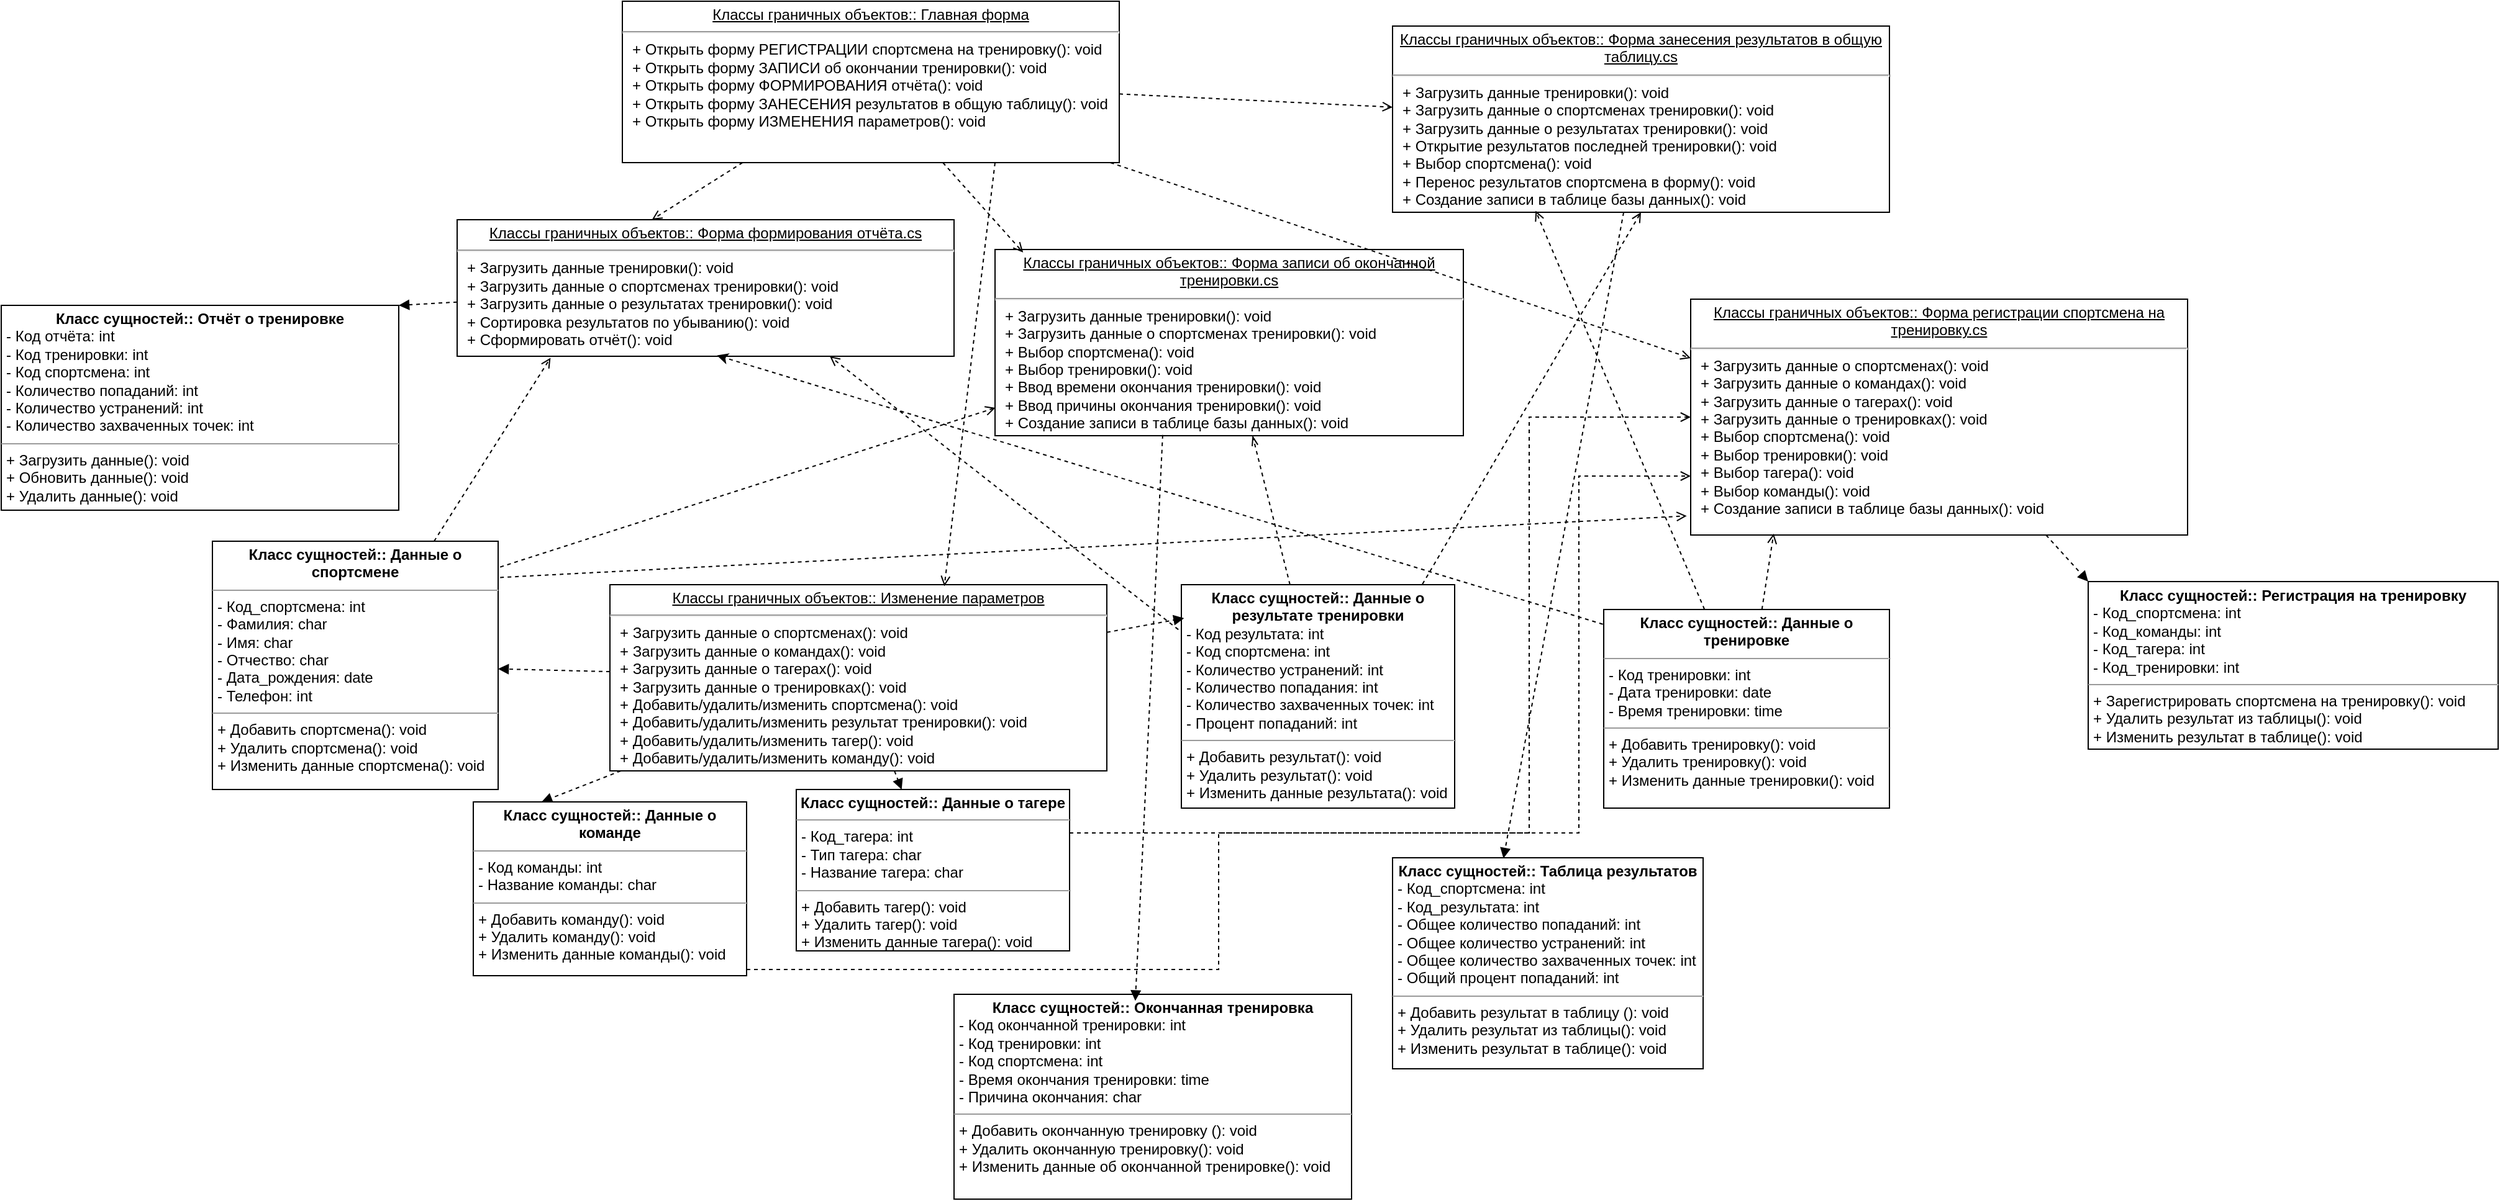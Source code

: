 <mxfile version="22.1.3" type="device">
  <diagram name="Страница — 1" id="Qu0wm0MgUiS_f0kj7Ct0">
    <mxGraphModel dx="1806" dy="1740" grid="1" gridSize="10" guides="1" tooltips="1" connect="1" arrows="1" fold="1" page="1" pageScale="1" pageWidth="827" pageHeight="1169" math="0" shadow="0">
      <root>
        <mxCell id="0" />
        <mxCell id="1" parent="0" />
        <mxCell id="6SgqG4V4tV7n62kS7OOO-2" style="rounded=0;orthogonalLoop=1;jettySize=auto;html=1;dashed=1;endArrow=open;endFill=0;" edge="1" parent="1" source="mhlp-eTYFJu1O5pDRAgd-3" target="mhlp-eTYFJu1O5pDRAgd-5">
          <mxGeometry relative="1" as="geometry" />
        </mxCell>
        <mxCell id="mhlp-eTYFJu1O5pDRAgd-3" value="&lt;p style=&quot;margin:0px;margin-top:4px;text-align:center;text-decoration:underline;&quot;&gt;Классы граничных объектов:: Главная форма&lt;br&gt;&lt;/p&gt;&lt;hr&gt;&lt;p style=&quot;margin:0px;margin-left:8px;&quot;&gt;+ Открыть форму РЕГИСТРАЦИИ спортсмена на тренировку(): void&lt;br&gt;+ Открыть форму ЗАПИСИ об окончании тренировки(): void&lt;br&gt;+ Открыть форму ФОРМИРОВАНИЯ отчёта(): void&lt;br&gt;&lt;/p&gt;&lt;p style=&quot;margin:0px;margin-left:8px;&quot;&gt;+ Открыть форму ЗАНЕСЕНИЯ результатов в общую таблицу(): void&lt;br&gt;&lt;/p&gt;&lt;p style=&quot;margin:0px;margin-left:8px;&quot;&gt;+ Открыть форму ИЗМЕНЕНИЯ параметров(): void&lt;br&gt;&lt;/p&gt;" style="verticalAlign=top;align=left;overflow=fill;fontSize=12;fontFamily=Helvetica;html=1;whiteSpace=wrap;" parent="1" vertex="1">
          <mxGeometry x="-280" y="-730" width="400" height="130" as="geometry" />
        </mxCell>
        <mxCell id="6SgqG4V4tV7n62kS7OOO-12" style="rounded=0;orthogonalLoop=1;jettySize=auto;html=1;entryX=1;entryY=0;entryDx=0;entryDy=0;endArrow=block;endFill=1;dashed=1;" edge="1" parent="1" source="mhlp-eTYFJu1O5pDRAgd-4" target="6SgqG4V4tV7n62kS7OOO-11">
          <mxGeometry relative="1" as="geometry" />
        </mxCell>
        <mxCell id="mhlp-eTYFJu1O5pDRAgd-4" value="&lt;p style=&quot;margin:0px;margin-top:4px;text-align:center;text-decoration:underline;&quot;&gt;Классы граничных объектов:: Форма формирования отчёта.cs&lt;br&gt;&lt;/p&gt;&lt;hr&gt;&lt;p style=&quot;margin:0px;margin-left:8px;&quot;&gt;+ Загрузить данные тренировки(): void&lt;br&gt;+ Загрузить данные о спортсменах тренировки(): void&lt;br&gt;+ Загрузить данные о результатах тренировки(): void&lt;br&gt;&lt;/p&gt;&lt;p style=&quot;margin:0px;margin-left:8px;&quot;&gt;+ Сортировка результатов по убыванию(): void&lt;br&gt;&lt;/p&gt;&lt;p style=&quot;margin:0px;margin-left:8px;&quot;&gt;+ Сформировать отчёт(): void&lt;br&gt;&lt;/p&gt;" style="verticalAlign=top;align=left;overflow=fill;fontSize=12;fontFamily=Helvetica;html=1;whiteSpace=wrap;" parent="1" vertex="1">
          <mxGeometry x="-413" y="-554" width="400" height="110" as="geometry" />
        </mxCell>
        <mxCell id="mhlp-eTYFJu1O5pDRAgd-5" value="&lt;p style=&quot;margin:0px;margin-top:4px;text-align:center;text-decoration:underline;&quot;&gt;Классы граничных объектов:: Форма занесения результатов в общую таблицу.cs&lt;br&gt;&lt;/p&gt;&lt;hr&gt;&lt;p style=&quot;margin:0px;margin-left:8px;&quot;&gt;+ Загрузить данные тренировки(): void&lt;br&gt;+ Загрузить данные о спортсменах тренировки(): void&lt;br&gt;+ Загрузить данные о результатах тренировки(): void&lt;br&gt;&lt;/p&gt;&lt;p style=&quot;margin:0px;margin-left:8px;&quot;&gt;+ Открытие результатов последней тренировки(): void&lt;/p&gt;&lt;p style=&quot;margin:0px;margin-left:8px;&quot;&gt;+ Выбор спортсмена(): void&lt;/p&gt;&lt;p style=&quot;margin:0px;margin-left:8px;&quot;&gt;+ Перенос результатов спортсмена в форму(): void&lt;br&gt;&lt;/p&gt;&lt;p style=&quot;margin:0px;margin-left:8px;&quot;&gt;+ Создание записи в таблице базы данных(): void&lt;br&gt;&lt;/p&gt;" style="verticalAlign=top;align=left;overflow=fill;fontSize=12;fontFamily=Helvetica;html=1;whiteSpace=wrap;" parent="1" vertex="1">
          <mxGeometry x="340" y="-710" width="400" height="150" as="geometry" />
        </mxCell>
        <mxCell id="mhlp-eTYFJu1O5pDRAgd-7" value="&lt;p style=&quot;margin:0px;margin-top:4px;text-align:center;text-decoration:underline;&quot;&gt;Классы граничных объектов:: Форма записи об окончанной тренировки.cs&lt;br&gt;&lt;/p&gt;&lt;hr&gt;&lt;p style=&quot;margin:0px;margin-left:8px;&quot;&gt;+ Загрузить данные тренировки(): void&lt;br&gt;+ Загрузить данные о спортсменах тренировки(): void&lt;br&gt;&lt;/p&gt;&lt;p style=&quot;margin:0px;margin-left:8px;&quot;&gt;+ Выбор спортсмена(): void&lt;br&gt;&lt;/p&gt;&lt;p style=&quot;margin:0px;margin-left:8px;&quot;&gt;+ Выбор тренировки(): void&lt;/p&gt;&lt;p style=&quot;margin:0px;margin-left:8px;&quot;&gt;+ Ввод времени окончания тренировки(): void&lt;br&gt;&lt;/p&gt;&lt;p style=&quot;margin:0px;margin-left:8px;&quot;&gt;+ Ввод причины окончания тренировки(): void&lt;/p&gt;&lt;p style=&quot;margin:0px;margin-left:8px;&quot;&gt;+ Создание записи в таблице базы данных(): void&lt;br&gt;&lt;/p&gt;" style="verticalAlign=top;align=left;overflow=fill;fontSize=12;fontFamily=Helvetica;html=1;whiteSpace=wrap;" parent="1" vertex="1">
          <mxGeometry x="20" y="-530" width="377" height="150" as="geometry" />
        </mxCell>
        <mxCell id="6SgqG4V4tV7n62kS7OOO-23" style="rounded=0;orthogonalLoop=1;jettySize=auto;html=1;entryX=0;entryY=0;entryDx=0;entryDy=0;dashed=1;endArrow=block;endFill=1;" edge="1" parent="1" source="mhlp-eTYFJu1O5pDRAgd-8" target="wVeZF8HDo8xXXgALJRHr-1">
          <mxGeometry relative="1" as="geometry" />
        </mxCell>
        <mxCell id="mhlp-eTYFJu1O5pDRAgd-8" value="&lt;p style=&quot;margin:0px;margin-top:4px;text-align:center;text-decoration:underline;&quot;&gt;Классы граничных объектов:: Форма регистрации спортсмена на тренировку.cs&lt;br&gt;&lt;/p&gt;&lt;hr&gt;&lt;p style=&quot;margin:0px;margin-left:8px;&quot;&gt;+ Загрузить данные о спортсменах(): void&lt;br&gt;+ Загрузить данные о командах(): void&lt;br&gt;+ Загрузить данные о тагерах(): void&lt;br&gt;&lt;/p&gt;&lt;p style=&quot;margin:0px;margin-left:8px;&quot;&gt;+ Загрузить данные о тренировках(): void&lt;br&gt;&lt;/p&gt;&lt;p style=&quot;margin:0px;margin-left:8px;&quot;&gt;+ Выбор спортсмена(): void&lt;br&gt;&lt;/p&gt;&lt;p style=&quot;margin:0px;margin-left:8px;&quot;&gt;+ Выбор тренировки(): void&lt;/p&gt;&lt;p style=&quot;margin:0px;margin-left:8px;&quot;&gt;+ Выбор тагера(): void&lt;br&gt;&lt;/p&gt;&lt;p style=&quot;margin:0px;margin-left:8px;&quot;&gt;+ Выбор команды(): void&lt;br&gt;&lt;/p&gt;&lt;p style=&quot;margin:0px;margin-left:8px;&quot;&gt;&lt;span style=&quot;background-color: initial;&quot;&gt;+ Создание записи в таблице базы данных(): void&lt;/span&gt;&lt;br&gt;&lt;/p&gt;" style="verticalAlign=top;align=left;overflow=fill;fontSize=12;fontFamily=Helvetica;html=1;whiteSpace=wrap;" parent="1" vertex="1">
          <mxGeometry x="580" y="-490" width="400" height="190" as="geometry" />
        </mxCell>
        <mxCell id="6SgqG4V4tV7n62kS7OOO-7" style="rounded=0;orthogonalLoop=1;jettySize=auto;html=1;endArrow=block;endFill=1;fillColor=#f5f5f5;strokeColor=#000000;dashed=1;" edge="1" parent="1" source="mhlp-eTYFJu1O5pDRAgd-9" target="mhlp-eTYFJu1O5pDRAgd-10">
          <mxGeometry relative="1" as="geometry" />
        </mxCell>
        <mxCell id="6SgqG4V4tV7n62kS7OOO-8" style="rounded=0;orthogonalLoop=1;jettySize=auto;html=1;entryX=0.25;entryY=0;entryDx=0;entryDy=0;endArrow=block;endFill=1;dashed=1;" edge="1" parent="1" source="mhlp-eTYFJu1O5pDRAgd-9" target="mhlp-eTYFJu1O5pDRAgd-13">
          <mxGeometry relative="1" as="geometry" />
        </mxCell>
        <mxCell id="6SgqG4V4tV7n62kS7OOO-9" style="rounded=0;orthogonalLoop=1;jettySize=auto;html=1;endArrow=block;endFill=1;dashed=1;" edge="1" parent="1" source="mhlp-eTYFJu1O5pDRAgd-9" target="mhlp-eTYFJu1O5pDRAgd-12">
          <mxGeometry relative="1" as="geometry" />
        </mxCell>
        <mxCell id="mhlp-eTYFJu1O5pDRAgd-9" value="&lt;p style=&quot;margin:0px;margin-top:4px;text-align:center;text-decoration:underline;&quot;&gt;Классы граничных объектов:: Изменение параметров&lt;br&gt;&lt;/p&gt;&lt;hr&gt;&lt;p style=&quot;margin:0px;margin-left:8px;&quot;&gt;+ Загрузить данные о спортсменах(): void&lt;br&gt;+ Загрузить данные о командах(): void&lt;br&gt;+ Загрузить данные о тагерах(): void&lt;br&gt;&lt;/p&gt;&lt;p style=&quot;margin:0px;margin-left:8px;&quot;&gt;+ Загрузить данные о тренировках(): void&lt;br&gt;&lt;/p&gt;&lt;p style=&quot;margin:0px;margin-left:8px;&quot;&gt;+ Добавить/удалить/изменить спортсмена(): void&lt;br&gt;&lt;/p&gt;&lt;p style=&quot;margin:0px;margin-left:8px;&quot;&gt;+ Добавить/удалить/изменить результат тренировки(): void&lt;/p&gt;&lt;p style=&quot;margin:0px;margin-left:8px;&quot;&gt;+ Добавить/удалить/изменить тагер(): void&lt;br&gt;&lt;/p&gt;&lt;p style=&quot;margin:0px;margin-left:8px;&quot;&gt;+&amp;nbsp;Добавить/удалить/изменить команду(): void&lt;/p&gt;" style="verticalAlign=top;align=left;overflow=fill;fontSize=12;fontFamily=Helvetica;html=1;whiteSpace=wrap;" parent="1" vertex="1">
          <mxGeometry x="-290" y="-260" width="400" height="150" as="geometry" />
        </mxCell>
        <mxCell id="mhlp-eTYFJu1O5pDRAgd-10" value="&lt;p style=&quot;margin:0px;margin-top:4px;text-align:center;&quot;&gt;&lt;b&gt;Класс сущностей:: Данные о спортсмене&lt;/b&gt;&lt;/p&gt;&lt;hr size=&quot;1&quot;&gt;&lt;p style=&quot;margin:0px;margin-left:4px;&quot;&gt;- Код_спортсмена: int&lt;br&gt;- Фамилия: char&lt;/p&gt;&lt;p style=&quot;margin:0px;margin-left:4px;&quot;&gt;- Имя: char&lt;/p&gt;&lt;p style=&quot;margin:0px;margin-left:4px;&quot;&gt;- Отчество: char&lt;/p&gt;&lt;p style=&quot;margin:0px;margin-left:4px;&quot;&gt;- Дата_рождения: date&lt;/p&gt;&lt;p style=&quot;margin:0px;margin-left:4px;&quot;&gt;- Телефон: int&lt;/p&gt;&lt;hr size=&quot;1&quot;&gt;&lt;p style=&quot;margin:0px;margin-left:4px;&quot;&gt;+ Добавить спортсмена(): void&lt;br&gt;+ Удалить спортсмена(): void&lt;br&gt;&lt;/p&gt;&lt;p style=&quot;margin:0px;margin-left:4px;&quot;&gt;+ Изменить данные спортсмена(): void&lt;br&gt;&lt;/p&gt;" style="verticalAlign=top;align=left;overflow=fill;fontSize=12;fontFamily=Helvetica;html=1;whiteSpace=wrap;" parent="1" vertex="1">
          <mxGeometry x="-610" y="-295" width="230" height="200" as="geometry" />
        </mxCell>
        <mxCell id="mhlp-eTYFJu1O5pDRAgd-11" value="&lt;p style=&quot;margin:0px;margin-top:4px;text-align:center;&quot;&gt;&lt;b&gt;Класс сущностей:: Данные о тренировке&lt;/b&gt;&lt;/p&gt;&lt;hr size=&quot;1&quot;&gt;&lt;p style=&quot;margin:0px;margin-left:4px;&quot;&gt;- Код тренировки: int&lt;br&gt;- Дата тренировки: date&lt;/p&gt;&lt;p style=&quot;margin:0px;margin-left:4px;&quot;&gt;- Время тренировки: time&lt;/p&gt;&lt;hr size=&quot;1&quot;&gt;&lt;p style=&quot;margin:0px;margin-left:4px;&quot;&gt;+ Добавить тренировку(): void&lt;br&gt;+ Удалить тренировку(): void&lt;br&gt;&lt;/p&gt;&lt;p style=&quot;margin:0px;margin-left:4px;&quot;&gt;+ Изменить данные тренировки(): void&lt;br&gt;&lt;/p&gt;" style="verticalAlign=top;align=left;overflow=fill;fontSize=12;fontFamily=Helvetica;html=1;whiteSpace=wrap;" parent="1" vertex="1">
          <mxGeometry x="510" y="-240" width="230" height="160" as="geometry" />
        </mxCell>
        <mxCell id="6SgqG4V4tV7n62kS7OOO-26" style="edgeStyle=orthogonalEdgeStyle;rounded=0;orthogonalLoop=1;jettySize=auto;html=1;entryX=0;entryY=0.75;entryDx=0;entryDy=0;dashed=1;endArrow=open;endFill=0;" edge="1" parent="1" source="mhlp-eTYFJu1O5pDRAgd-12" target="mhlp-eTYFJu1O5pDRAgd-8">
          <mxGeometry relative="1" as="geometry">
            <Array as="points">
              <mxPoint x="490" y="-60" />
              <mxPoint x="490" y="-348" />
            </Array>
          </mxGeometry>
        </mxCell>
        <mxCell id="mhlp-eTYFJu1O5pDRAgd-12" value="&lt;p style=&quot;margin:0px;margin-top:4px;text-align:center;&quot;&gt;&lt;b&gt;Класс сущностей:: Данные о тагере&lt;/b&gt;&lt;/p&gt;&lt;hr size=&quot;1&quot;&gt;&lt;p style=&quot;margin:0px;margin-left:4px;&quot;&gt;- Код_тагера: int&lt;br&gt;- Тип тагера: char&lt;/p&gt;&lt;p style=&quot;margin:0px;margin-left:4px;&quot;&gt;- Название тагера: char&lt;/p&gt;&lt;hr size=&quot;1&quot;&gt;&lt;p style=&quot;margin:0px;margin-left:4px;&quot;&gt;+ Добавить тагер(): void&lt;br&gt;+ Удалить тагер(): void&lt;br&gt;&lt;/p&gt;&lt;p style=&quot;margin:0px;margin-left:4px;&quot;&gt;+ Изменить данные тагера(): void&lt;br&gt;&lt;/p&gt;" style="verticalAlign=top;align=left;overflow=fill;fontSize=12;fontFamily=Helvetica;html=1;whiteSpace=wrap;" parent="1" vertex="1">
          <mxGeometry x="-140" y="-95" width="220" height="130" as="geometry" />
        </mxCell>
        <mxCell id="6SgqG4V4tV7n62kS7OOO-27" style="edgeStyle=orthogonalEdgeStyle;rounded=0;orthogonalLoop=1;jettySize=auto;html=1;entryX=0;entryY=0.5;entryDx=0;entryDy=0;dashed=1;endArrow=open;endFill=0;" edge="1" parent="1" source="mhlp-eTYFJu1O5pDRAgd-13" target="mhlp-eTYFJu1O5pDRAgd-8">
          <mxGeometry relative="1" as="geometry">
            <Array as="points">
              <mxPoint x="200" y="50" />
              <mxPoint x="200" y="-60" />
              <mxPoint x="450" y="-60" />
              <mxPoint x="450" y="-395" />
            </Array>
          </mxGeometry>
        </mxCell>
        <mxCell id="mhlp-eTYFJu1O5pDRAgd-13" value="&lt;p style=&quot;margin:0px;margin-top:4px;text-align:center;&quot;&gt;&lt;b&gt;Класс сущностей:: Данные о команде&lt;/b&gt;&lt;/p&gt;&lt;hr size=&quot;1&quot;&gt;&lt;p style=&quot;margin:0px;margin-left:4px;&quot;&gt;- Код команды: int&lt;br&gt;- Название команды: char&lt;/p&gt;&lt;hr size=&quot;1&quot;&gt;&lt;p style=&quot;margin:0px;margin-left:4px;&quot;&gt;+ Добавить команду(): void&lt;br&gt;+ Удалить команду(): void&lt;br&gt;&lt;/p&gt;&lt;p style=&quot;margin:0px;margin-left:4px;&quot;&gt;+ Изменить данные команды(): void&lt;br&gt;&lt;/p&gt;" style="verticalAlign=top;align=left;overflow=fill;fontSize=12;fontFamily=Helvetica;html=1;whiteSpace=wrap;" parent="1" vertex="1">
          <mxGeometry x="-400" y="-85" width="220" height="140" as="geometry" />
        </mxCell>
        <mxCell id="6SgqG4V4tV7n62kS7OOO-14" style="rounded=0;orthogonalLoop=1;jettySize=auto;html=1;dashed=1;endArrow=openThin;endFill=0;" edge="1" parent="1" source="G_WExZCxM53FgJ3CJvYQ-1" target="mhlp-eTYFJu1O5pDRAgd-7">
          <mxGeometry relative="1" as="geometry" />
        </mxCell>
        <mxCell id="6SgqG4V4tV7n62kS7OOO-15" style="rounded=0;orthogonalLoop=1;jettySize=auto;html=1;entryX=0.75;entryY=1;entryDx=0;entryDy=0;dashed=1;endArrow=open;endFill=0;exitX=-0.011;exitY=0.201;exitDx=0;exitDy=0;exitPerimeter=0;" edge="1" parent="1" source="G_WExZCxM53FgJ3CJvYQ-1" target="mhlp-eTYFJu1O5pDRAgd-4">
          <mxGeometry relative="1" as="geometry">
            <mxPoint x="160" y="-250" as="sourcePoint" />
          </mxGeometry>
        </mxCell>
        <mxCell id="G_WExZCxM53FgJ3CJvYQ-1" value="&lt;p style=&quot;margin:0px;margin-top:4px;text-align:center;&quot;&gt;&lt;b&gt;Класс сущностей:: Данные о результате тренировки&lt;/b&gt;&lt;/p&gt;&lt;p style=&quot;margin:0px;margin-left:4px;&quot;&gt;- Код результата: int&lt;/p&gt;&lt;p style=&quot;margin:0px;margin-left:4px;&quot;&gt;- Код спортсмена: int&lt;br&gt;- Количество устранений: int&lt;/p&gt;&lt;p style=&quot;margin:0px;margin-left:4px;&quot;&gt;- Количество попадания: int&lt;/p&gt;&lt;p style=&quot;margin:0px;margin-left:4px;&quot;&gt;- Количество захваченных точек: int&lt;br&gt;&lt;/p&gt;&lt;p style=&quot;margin:0px;margin-left:4px;&quot;&gt;- Процент попаданий: int&lt;br&gt;&lt;/p&gt;&lt;hr size=&quot;1&quot;&gt;&lt;p style=&quot;margin:0px;margin-left:4px;&quot;&gt;+ Добавить результат(): void&lt;br&gt;+ Удалить результат(): void&lt;br&gt;&lt;/p&gt;&lt;p style=&quot;margin:0px;margin-left:4px;&quot;&gt;+ Изменить данные результата(): void&lt;br&gt;&lt;/p&gt;" style="verticalAlign=top;align=left;overflow=fill;fontSize=12;fontFamily=Helvetica;html=1;whiteSpace=wrap;" parent="1" vertex="1">
          <mxGeometry x="170" y="-260" width="220" height="180" as="geometry" />
        </mxCell>
        <mxCell id="G_WExZCxM53FgJ3CJvYQ-2" value="&lt;p style=&quot;margin:0px;margin-top:4px;text-align:center;&quot;&gt;&lt;b&gt;Класс сущностей:: Таблица результатов&lt;/b&gt;&lt;/p&gt;&lt;p style=&quot;margin:0px;margin-left:4px;&quot;&gt;- Код_спортсмена: int&lt;/p&gt;&lt;p style=&quot;margin:0px;margin-left:4px;&quot;&gt;- Код_результата: int&lt;br&gt;- Общее количество попаданий: int&lt;/p&gt;&lt;p style=&quot;margin:0px;margin-left:4px;&quot;&gt;- Общее количество устранений: int&lt;/p&gt;&lt;p style=&quot;margin:0px;margin-left:4px;&quot;&gt;- Общее количество захваченных точек: int&lt;br&gt;&lt;/p&gt;&lt;p style=&quot;margin:0px;margin-left:4px;&quot;&gt;- Общий процент попаданий: int&lt;br&gt;&lt;/p&gt;&lt;hr size=&quot;1&quot;&gt;&lt;p style=&quot;margin:0px;margin-left:4px;&quot;&gt;+ Добавить результат в таблицу (): void&lt;br&gt;+ Удалить результат из таблицы(): void&lt;br&gt;&lt;/p&gt;&lt;p style=&quot;margin:0px;margin-left:4px;&quot;&gt;+ Изменить результат в таблице(): void&lt;br&gt;&lt;/p&gt;" style="verticalAlign=top;align=left;overflow=fill;fontSize=12;fontFamily=Helvetica;html=1;whiteSpace=wrap;" parent="1" vertex="1">
          <mxGeometry x="340" y="-40" width="250" height="170" as="geometry" />
        </mxCell>
        <mxCell id="G_WExZCxM53FgJ3CJvYQ-4" value="&lt;p style=&quot;margin:0px;margin-top:4px;text-align:center;&quot;&gt;&lt;b&gt;Класс сущностей:: Окончанная тренировка&lt;/b&gt;&lt;/p&gt;&lt;p style=&quot;margin:0px;margin-left:4px;&quot;&gt;- Код окончанной тренировки: int&lt;/p&gt;&lt;p style=&quot;margin:0px;margin-left:4px;&quot;&gt;- Код тренировки: int&lt;/p&gt;&lt;p style=&quot;margin:0px;margin-left:4px;&quot;&gt;- Код спортсмена: int&lt;br&gt;- Время окончания тренировки: time&lt;/p&gt;&lt;p style=&quot;margin:0px;margin-left:4px;&quot;&gt;- Причина окончания: char&lt;/p&gt;&lt;hr size=&quot;1&quot;&gt;&lt;p style=&quot;margin:0px;margin-left:4px;&quot;&gt;+ Добавить окончанную тренировку (): void&lt;br&gt;+ Удалить окончанную тренировку(): void&lt;br&gt;&lt;/p&gt;&lt;p style=&quot;margin:0px;margin-left:4px;&quot;&gt;+ Изменить данные об окончанной тренировке(): void&lt;br&gt;&lt;/p&gt;" style="verticalAlign=top;align=left;overflow=fill;fontSize=12;fontFamily=Helvetica;html=1;whiteSpace=wrap;" parent="1" vertex="1">
          <mxGeometry x="-13" y="70" width="320" height="165" as="geometry" />
        </mxCell>
        <mxCell id="wVeZF8HDo8xXXgALJRHr-1" value="&lt;p style=&quot;margin:0px;margin-top:4px;text-align:center;&quot;&gt;&lt;b&gt;Класс сущностей:: Регистрация на тренировку&lt;/b&gt;&lt;/p&gt;&lt;p style=&quot;margin:0px;margin-left:4px;&quot;&gt;- Код_спортсмена: int&lt;/p&gt;&lt;p style=&quot;margin:0px;margin-left:4px;&quot;&gt;- Код_команды: int&lt;br&gt;- Код_тагера: int&lt;/p&gt;&lt;p style=&quot;margin:0px;margin-left:4px;&quot;&gt;- Код_тренировки: int&lt;/p&gt;&lt;hr size=&quot;1&quot;&gt;&lt;p style=&quot;margin:0px;margin-left:4px;&quot;&gt;+ Зарегистрировать спортсмена на тренировку(): void&lt;br&gt;+ Удалить результат из таблицы(): void&lt;br&gt;&lt;/p&gt;&lt;p style=&quot;margin:0px;margin-left:4px;&quot;&gt;+ Изменить результат в таблице(): void&lt;br&gt;&lt;/p&gt;" style="verticalAlign=top;align=left;overflow=fill;fontSize=12;fontFamily=Helvetica;html=1;whiteSpace=wrap;" parent="1" vertex="1">
          <mxGeometry x="900" y="-262.5" width="330" height="135" as="geometry" />
        </mxCell>
        <mxCell id="6SgqG4V4tV7n62kS7OOO-1" style="rounded=0;orthogonalLoop=1;jettySize=auto;html=1;entryX=0.392;entryY=0;entryDx=0;entryDy=0;entryPerimeter=0;endArrow=open;endFill=0;dashed=1;" edge="1" parent="1" source="mhlp-eTYFJu1O5pDRAgd-3" target="mhlp-eTYFJu1O5pDRAgd-4">
          <mxGeometry relative="1" as="geometry" />
        </mxCell>
        <mxCell id="6SgqG4V4tV7n62kS7OOO-3" style="rounded=0;orthogonalLoop=1;jettySize=auto;html=1;entryX=0.06;entryY=0.016;entryDx=0;entryDy=0;entryPerimeter=0;endArrow=open;endFill=0;dashed=1;" edge="1" parent="1" source="mhlp-eTYFJu1O5pDRAgd-3" target="mhlp-eTYFJu1O5pDRAgd-7">
          <mxGeometry relative="1" as="geometry" />
        </mxCell>
        <mxCell id="6SgqG4V4tV7n62kS7OOO-4" style="rounded=0;orthogonalLoop=1;jettySize=auto;html=1;entryX=0;entryY=0.25;entryDx=0;entryDy=0;dashed=1;endArrow=open;endFill=0;" edge="1" parent="1" source="mhlp-eTYFJu1O5pDRAgd-3" target="mhlp-eTYFJu1O5pDRAgd-8">
          <mxGeometry relative="1" as="geometry" />
        </mxCell>
        <mxCell id="6SgqG4V4tV7n62kS7OOO-5" style="rounded=0;orthogonalLoop=1;jettySize=auto;html=1;entryX=0.673;entryY=0.008;entryDx=0;entryDy=0;entryPerimeter=0;dashed=1;endArrow=open;endFill=0;" edge="1" parent="1" target="mhlp-eTYFJu1O5pDRAgd-9">
          <mxGeometry relative="1" as="geometry">
            <mxPoint x="20" y="-600" as="sourcePoint" />
          </mxGeometry>
        </mxCell>
        <mxCell id="6SgqG4V4tV7n62kS7OOO-10" style="rounded=0;orthogonalLoop=1;jettySize=auto;html=1;entryX=0.01;entryY=0.15;entryDx=0;entryDy=0;entryPerimeter=0;endArrow=block;endFill=1;dashed=1;" edge="1" parent="1" source="mhlp-eTYFJu1O5pDRAgd-9" target="G_WExZCxM53FgJ3CJvYQ-1">
          <mxGeometry relative="1" as="geometry" />
        </mxCell>
        <mxCell id="6SgqG4V4tV7n62kS7OOO-11" value="&lt;p style=&quot;margin:0px;margin-top:4px;text-align:center;&quot;&gt;&lt;b&gt;Класс сущностей:: Отчёт о тренировке&lt;/b&gt;&lt;/p&gt;&lt;p style=&quot;margin:0px;margin-left:4px;&quot;&gt;- Код отчёта: int&lt;/p&gt;&lt;p style=&quot;margin:0px;margin-left:4px;&quot;&gt;- Код тренировки: int&lt;/p&gt;&lt;p style=&quot;margin:0px;margin-left:4px;&quot;&gt;- Код спортсмена: int&lt;br&gt;- Количество попаданий: int&lt;/p&gt;&lt;p style=&quot;margin:0px;margin-left:4px;&quot;&gt;- Количество устранений: int&lt;/p&gt;&lt;p style=&quot;margin:0px;margin-left:4px;&quot;&gt;- Количество захваченных точек: int&lt;/p&gt;&lt;hr size=&quot;1&quot;&gt;&lt;p style=&quot;margin:0px;margin-left:4px;&quot;&gt;+ Загрузить данные(): void&lt;br&gt;+ Обновить данные(): void&lt;br&gt;&lt;/p&gt;&lt;p style=&quot;margin:0px;margin-left:4px;&quot;&gt;+ Удалить данные(): void&lt;br&gt;&lt;/p&gt;" style="verticalAlign=top;align=left;overflow=fill;fontSize=12;fontFamily=Helvetica;html=1;whiteSpace=wrap;" vertex="1" parent="1">
          <mxGeometry x="-780" y="-485" width="320" height="165" as="geometry" />
        </mxCell>
        <mxCell id="6SgqG4V4tV7n62kS7OOO-13" style="rounded=0;orthogonalLoop=1;jettySize=auto;html=1;entryX=0.188;entryY=1.011;entryDx=0;entryDy=0;entryPerimeter=0;dashed=1;endArrow=open;endFill=0;" edge="1" parent="1" source="mhlp-eTYFJu1O5pDRAgd-10" target="mhlp-eTYFJu1O5pDRAgd-4">
          <mxGeometry relative="1" as="geometry" />
        </mxCell>
        <mxCell id="6SgqG4V4tV7n62kS7OOO-16" style="rounded=0;orthogonalLoop=1;jettySize=auto;html=1;entryX=0.5;entryY=1;entryDx=0;entryDy=0;dashed=1;endArrow=open;endFill=0;exitX=0.882;exitY=-0.002;exitDx=0;exitDy=0;exitPerimeter=0;" edge="1" parent="1" source="G_WExZCxM53FgJ3CJvYQ-1" target="mhlp-eTYFJu1O5pDRAgd-5">
          <mxGeometry relative="1" as="geometry" />
        </mxCell>
        <mxCell id="6SgqG4V4tV7n62kS7OOO-17" style="rounded=0;orthogonalLoop=1;jettySize=auto;html=1;entryX=0.001;entryY=0.85;entryDx=0;entryDy=0;entryPerimeter=0;endArrow=open;endFill=0;dashed=1;exitX=1.007;exitY=0.104;exitDx=0;exitDy=0;exitPerimeter=0;" edge="1" parent="1" source="mhlp-eTYFJu1O5pDRAgd-10" target="mhlp-eTYFJu1O5pDRAgd-7">
          <mxGeometry relative="1" as="geometry" />
        </mxCell>
        <mxCell id="6SgqG4V4tV7n62kS7OOO-18" style="rounded=0;orthogonalLoop=1;jettySize=auto;html=1;entryX=-0.008;entryY=0.919;entryDx=0;entryDy=0;entryPerimeter=0;dashed=1;endArrow=open;endFill=0;exitX=1.007;exitY=0.146;exitDx=0;exitDy=0;exitPerimeter=0;" edge="1" parent="1" source="mhlp-eTYFJu1O5pDRAgd-10" target="mhlp-eTYFJu1O5pDRAgd-8">
          <mxGeometry relative="1" as="geometry" />
        </mxCell>
        <mxCell id="6SgqG4V4tV7n62kS7OOO-19" style="rounded=0;orthogonalLoop=1;jettySize=auto;html=1;entryX=0.167;entryY=0.994;entryDx=0;entryDy=0;entryPerimeter=0;dashed=1;endArrow=open;endFill=0;" edge="1" parent="1" source="mhlp-eTYFJu1O5pDRAgd-11" target="mhlp-eTYFJu1O5pDRAgd-8">
          <mxGeometry relative="1" as="geometry" />
        </mxCell>
        <mxCell id="6SgqG4V4tV7n62kS7OOO-20" style="rounded=0;orthogonalLoop=1;jettySize=auto;html=1;entryX=0.288;entryY=0.992;entryDx=0;entryDy=0;entryPerimeter=0;dashed=1;endArrow=open;endFill=0;" edge="1" parent="1" source="mhlp-eTYFJu1O5pDRAgd-11" target="mhlp-eTYFJu1O5pDRAgd-5">
          <mxGeometry relative="1" as="geometry" />
        </mxCell>
        <mxCell id="6SgqG4V4tV7n62kS7OOO-22" style="rounded=0;orthogonalLoop=1;jettySize=auto;html=1;entryX=0.523;entryY=0.994;entryDx=0;entryDy=0;entryPerimeter=0;dashed=1;exitX=-0.003;exitY=0.074;exitDx=0;exitDy=0;exitPerimeter=0;" edge="1" parent="1" source="mhlp-eTYFJu1O5pDRAgd-11" target="mhlp-eTYFJu1O5pDRAgd-4">
          <mxGeometry relative="1" as="geometry" />
        </mxCell>
        <mxCell id="6SgqG4V4tV7n62kS7OOO-24" style="rounded=0;orthogonalLoop=1;jettySize=auto;html=1;entryX=0.357;entryY=0.003;entryDx=0;entryDy=0;entryPerimeter=0;dashed=1;endArrow=block;endFill=1;" edge="1" parent="1" source="mhlp-eTYFJu1O5pDRAgd-5" target="G_WExZCxM53FgJ3CJvYQ-2">
          <mxGeometry relative="1" as="geometry" />
        </mxCell>
        <mxCell id="6SgqG4V4tV7n62kS7OOO-25" style="rounded=0;orthogonalLoop=1;jettySize=auto;html=1;entryX=0.456;entryY=0.032;entryDx=0;entryDy=0;entryPerimeter=0;endArrow=block;endFill=1;exitX=0.358;exitY=0.996;exitDx=0;exitDy=0;exitPerimeter=0;dashed=1;" edge="1" parent="1" source="mhlp-eTYFJu1O5pDRAgd-7" target="G_WExZCxM53FgJ3CJvYQ-4">
          <mxGeometry relative="1" as="geometry" />
        </mxCell>
      </root>
    </mxGraphModel>
  </diagram>
</mxfile>
